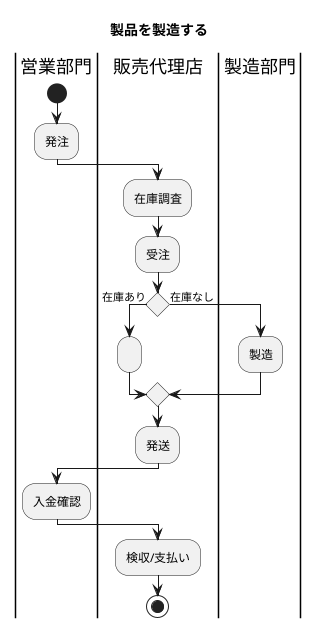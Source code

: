 @startuml 製品を製造するアクティビティ図
title 製品を製造する
|営業部門|
|営業部門|
|販売代理店|
|販売代理店|
|製造部門|
|製造部門|
|営業部門|
    start
    :発注;
|営業部門|
    |販売代理店|
        :在庫調査;
        :受注;
if () then (在庫あり)
:;
else (在庫なし)
|製造部門|
:製造;
endif
    |販売代理店|
:発送;
|営業部門|
:入金確認;
|販売代理店|
:検収/支払い;
stop
@enduml